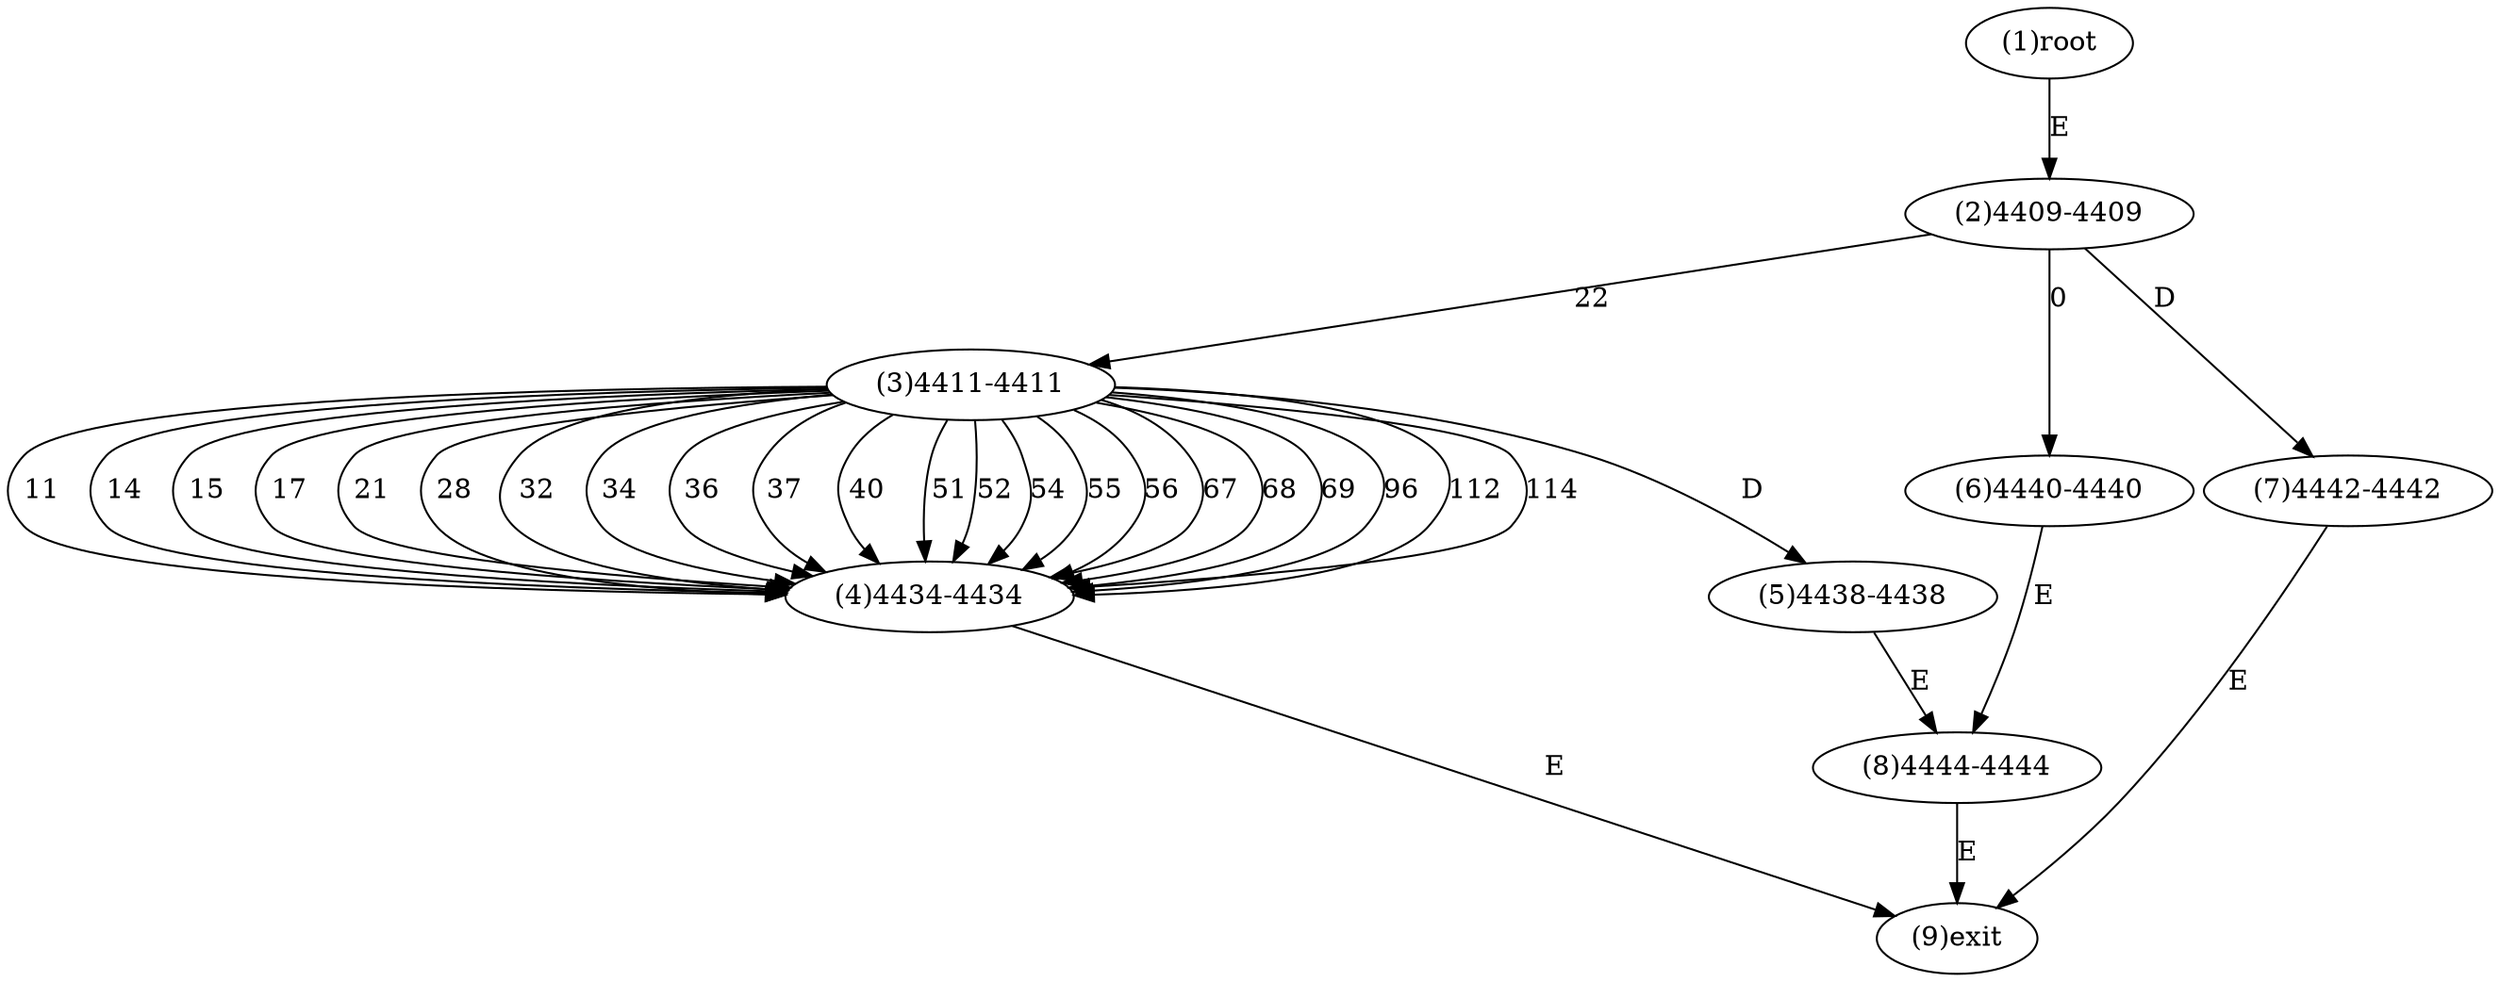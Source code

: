 digraph "" { 
1[ label="(1)root"];
2[ label="(2)4409-4409"];
3[ label="(3)4411-4411"];
4[ label="(4)4434-4434"];
5[ label="(5)4438-4438"];
6[ label="(6)4440-4440"];
7[ label="(7)4442-4442"];
8[ label="(8)4444-4444"];
9[ label="(9)exit"];
1->2[ label="E"];
2->6[ label="0"];
2->3[ label="22"];
2->7[ label="D"];
3->4[ label="11"];
3->4[ label="14"];
3->4[ label="15"];
3->4[ label="17"];
3->4[ label="21"];
3->4[ label="28"];
3->4[ label="32"];
3->4[ label="34"];
3->4[ label="36"];
3->4[ label="37"];
3->4[ label="40"];
3->4[ label="51"];
3->4[ label="52"];
3->4[ label="54"];
3->4[ label="55"];
3->4[ label="56"];
3->4[ label="67"];
3->4[ label="68"];
3->4[ label="69"];
3->4[ label="96"];
3->4[ label="112"];
3->4[ label="114"];
3->5[ label="D"];
4->9[ label="E"];
5->8[ label="E"];
6->8[ label="E"];
7->9[ label="E"];
8->9[ label="E"];
}